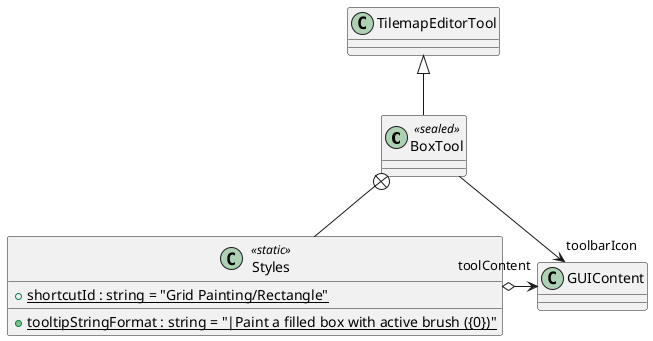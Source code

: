 @startuml
class BoxTool <<sealed>> {
}
class Styles <<static>> {
    + {static} tooltipStringFormat : string = "|Paint a filled box with active brush ({0&#125;)"
    + {static} shortcutId : string = "Grid Painting/Rectangle"
}
TilemapEditorTool <|-- BoxTool
BoxTool --> "toolbarIcon" GUIContent
BoxTool +-- Styles
Styles o-> "toolContent" GUIContent
@enduml
